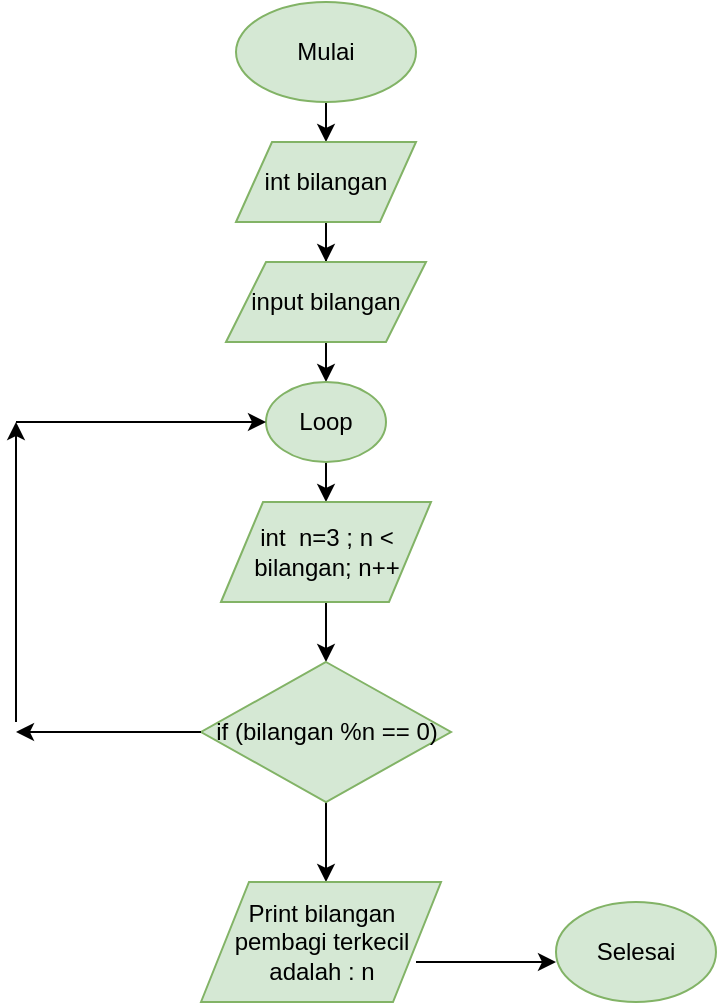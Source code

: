 <mxfile version="13.0.7" type="device"><diagram id="eXQovErA0lFb3DGitTKE" name="Page-1"><mxGraphModel dx="868" dy="534" grid="1" gridSize="10" guides="1" tooltips="1" connect="1" arrows="1" fold="1" page="1" pageScale="1" pageWidth="827" pageHeight="1169" math="0" shadow="0"><root><mxCell id="0"/><mxCell id="1" parent="0"/><mxCell id="iEwQQ-ojySyP5US2i7RF-5" value="" style="edgeStyle=orthogonalEdgeStyle;rounded=0;orthogonalLoop=1;jettySize=auto;html=1;" edge="1" parent="1" source="iEwQQ-ojySyP5US2i7RF-1"><mxGeometry relative="1" as="geometry"><mxPoint x="405" y="90" as="targetPoint"/></mxGeometry></mxCell><mxCell id="iEwQQ-ojySyP5US2i7RF-1" value="Mulai" style="ellipse;whiteSpace=wrap;html=1;fillColor=#d5e8d4;strokeColor=#82b366;" vertex="1" parent="1"><mxGeometry x="360" y="20" width="90" height="50" as="geometry"/></mxCell><mxCell id="iEwQQ-ojySyP5US2i7RF-8" value="" style="edgeStyle=orthogonalEdgeStyle;rounded=0;orthogonalLoop=1;jettySize=auto;html=1;" edge="1" parent="1" source="iEwQQ-ojySyP5US2i7RF-6" target="iEwQQ-ojySyP5US2i7RF-7"><mxGeometry relative="1" as="geometry"/></mxCell><mxCell id="iEwQQ-ojySyP5US2i7RF-6" value="int bilangan" style="shape=parallelogram;perimeter=parallelogramPerimeter;whiteSpace=wrap;html=1;fillColor=#d5e8d4;strokeColor=#82b366;" vertex="1" parent="1"><mxGeometry x="360" y="90" width="90" height="40" as="geometry"/></mxCell><mxCell id="iEwQQ-ojySyP5US2i7RF-10" value="" style="edgeStyle=orthogonalEdgeStyle;rounded=0;orthogonalLoop=1;jettySize=auto;html=1;" edge="1" parent="1" source="iEwQQ-ojySyP5US2i7RF-7"><mxGeometry relative="1" as="geometry"><mxPoint x="405" y="210" as="targetPoint"/></mxGeometry></mxCell><mxCell id="iEwQQ-ojySyP5US2i7RF-7" value="input bilangan" style="shape=parallelogram;perimeter=parallelogramPerimeter;whiteSpace=wrap;html=1;fillColor=#d5e8d4;strokeColor=#82b366;" vertex="1" parent="1"><mxGeometry x="355" y="150" width="100" height="40" as="geometry"/></mxCell><mxCell id="iEwQQ-ojySyP5US2i7RF-13" value="" style="edgeStyle=orthogonalEdgeStyle;rounded=0;orthogonalLoop=1;jettySize=auto;html=1;" edge="1" parent="1" source="iEwQQ-ojySyP5US2i7RF-11"><mxGeometry relative="1" as="geometry"><mxPoint x="405" y="270" as="targetPoint"/></mxGeometry></mxCell><mxCell id="iEwQQ-ojySyP5US2i7RF-11" value="Loop" style="ellipse;whiteSpace=wrap;html=1;fillColor=#d5e8d4;strokeColor=#82b366;" vertex="1" parent="1"><mxGeometry x="375" y="210" width="60" height="40" as="geometry"/></mxCell><mxCell id="iEwQQ-ojySyP5US2i7RF-16" value="" style="edgeStyle=orthogonalEdgeStyle;rounded=0;orthogonalLoop=1;jettySize=auto;html=1;" edge="1" parent="1" source="iEwQQ-ojySyP5US2i7RF-14"><mxGeometry relative="1" as="geometry"><mxPoint x="405" y="350" as="targetPoint"/></mxGeometry></mxCell><mxCell id="iEwQQ-ojySyP5US2i7RF-14" value="int&amp;nbsp; n=3 ; n &amp;lt; bilangan; n++" style="shape=parallelogram;perimeter=parallelogramPerimeter;whiteSpace=wrap;html=1;fillColor=#d5e8d4;strokeColor=#82b366;" vertex="1" parent="1"><mxGeometry x="352.5" y="270" width="105" height="50" as="geometry"/></mxCell><mxCell id="iEwQQ-ojySyP5US2i7RF-21" value="" style="edgeStyle=orthogonalEdgeStyle;rounded=0;orthogonalLoop=1;jettySize=auto;html=1;" edge="1" parent="1" source="iEwQQ-ojySyP5US2i7RF-17"><mxGeometry relative="1" as="geometry"><mxPoint x="405" y="460" as="targetPoint"/></mxGeometry></mxCell><mxCell id="iEwQQ-ojySyP5US2i7RF-17" value="if (bilangan %n == 0)" style="rhombus;whiteSpace=wrap;html=1;fillColor=#d5e8d4;strokeColor=#82b366;" vertex="1" parent="1"><mxGeometry x="342.5" y="350" width="125" height="70" as="geometry"/></mxCell><mxCell id="iEwQQ-ojySyP5US2i7RF-23" value="Print bilangan pembagi terkecil adalah : n" style="shape=parallelogram;perimeter=parallelogramPerimeter;whiteSpace=wrap;html=1;fillColor=#d5e8d4;strokeColor=#82b366;" vertex="1" parent="1"><mxGeometry x="342.5" y="460" width="120" height="60" as="geometry"/></mxCell><mxCell id="iEwQQ-ojySyP5US2i7RF-27" value="" style="endArrow=classic;html=1;exitX=0;exitY=0.5;exitDx=0;exitDy=0;" edge="1" parent="1" source="iEwQQ-ojySyP5US2i7RF-17"><mxGeometry width="50" height="50" relative="1" as="geometry"><mxPoint x="380" y="320" as="sourcePoint"/><mxPoint x="250" y="385" as="targetPoint"/></mxGeometry></mxCell><mxCell id="iEwQQ-ojySyP5US2i7RF-28" value="" style="endArrow=classic;html=1;" edge="1" parent="1"><mxGeometry width="50" height="50" relative="1" as="geometry"><mxPoint x="250" y="380" as="sourcePoint"/><mxPoint x="250" y="230" as="targetPoint"/></mxGeometry></mxCell><mxCell id="iEwQQ-ojySyP5US2i7RF-29" value="" style="endArrow=classic;html=1;entryX=0;entryY=0.5;entryDx=0;entryDy=0;" edge="1" parent="1" target="iEwQQ-ojySyP5US2i7RF-11"><mxGeometry width="50" height="50" relative="1" as="geometry"><mxPoint x="250" y="230" as="sourcePoint"/><mxPoint x="430" y="270" as="targetPoint"/></mxGeometry></mxCell><mxCell id="iEwQQ-ojySyP5US2i7RF-30" value="" style="endArrow=classic;html=1;" edge="1" parent="1"><mxGeometry width="50" height="50" relative="1" as="geometry"><mxPoint x="450" y="500" as="sourcePoint"/><mxPoint x="520" y="500" as="targetPoint"/></mxGeometry></mxCell><mxCell id="iEwQQ-ojySyP5US2i7RF-31" value="Selesai" style="ellipse;whiteSpace=wrap;html=1;fillColor=#d5e8d4;strokeColor=#82b366;" vertex="1" parent="1"><mxGeometry x="520" y="470" width="80" height="50" as="geometry"/></mxCell></root></mxGraphModel></diagram></mxfile>